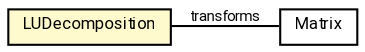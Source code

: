 #!/usr/local/bin/dot
#
# Class diagram 
# Generated by UMLGraph version R5_7_2-60-g0e99a6 (http://www.spinellis.gr/umlgraph/)
#

digraph G {
	graph [fontnames="svg"]
	edge [fontname="Roboto",fontsize=7,labelfontname="Roboto",labelfontsize=7,color="black"];
	node [fontname="Roboto",fontcolor="black",fontsize=8,shape=plaintext,margin=0,width=0,height=0];
	nodesep=0.15;
	ranksep=0.25;
	rankdir=LR;
	// de.lmu.ifi.dbs.elki.math.linearalgebra.LUDecomposition
	c6127211 [label=<<table title="de.lmu.ifi.dbs.elki.math.linearalgebra.LUDecomposition" border="0" cellborder="1" cellspacing="0" cellpadding="2" bgcolor="lemonChiffon" href="LUDecomposition.html" target="_parent">
		<tr><td><table border="0" cellspacing="0" cellpadding="1">
		<tr><td align="center" balign="center"> <font face="Roboto">LUDecomposition</font> </td></tr>
		</table></td></tr>
		</table>>, URL="LUDecomposition.html"];
	// de.lmu.ifi.dbs.elki.math.linearalgebra.LUDecomposition assoc Matrix
	c6127211 -> c6128533 [arrowhead=none,weight=2,label="transforms"];
	// Matrix
	c6128533[label=<<table title="Matrix" border="0" cellborder="1" cellspacing="0" cellpadding="2" href="http://docs.oracle.com/javase/7/docs/api/Matrix.html" target="_parent">
		<tr><td><table border="0" cellspacing="0" cellpadding="1">
		<tr><td align="center" balign="center"> <font face="Roboto">Matrix</font> </td></tr>
		</table></td></tr>
		</table>>];
}

